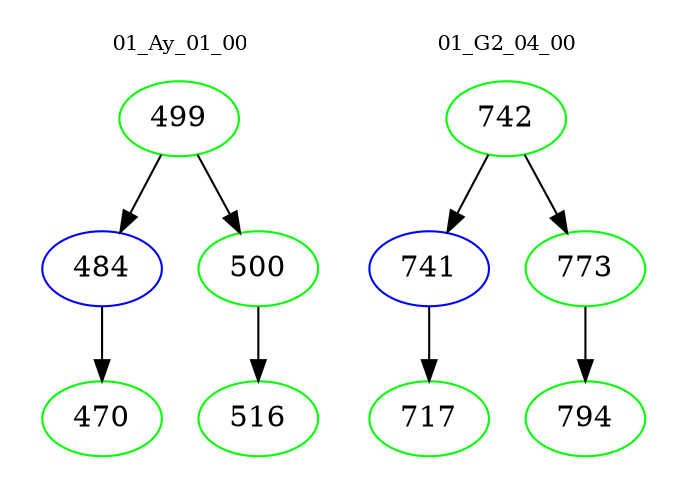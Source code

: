 digraph{
subgraph cluster_0 {
color = white
label = "01_Ay_01_00";
fontsize=10;
T0_499 [label="499", color="green"]
T0_499 -> T0_484 [color="black"]
T0_484 [label="484", color="blue"]
T0_484 -> T0_470 [color="black"]
T0_470 [label="470", color="green"]
T0_499 -> T0_500 [color="black"]
T0_500 [label="500", color="green"]
T0_500 -> T0_516 [color="black"]
T0_516 [label="516", color="green"]
}
subgraph cluster_1 {
color = white
label = "01_G2_04_00";
fontsize=10;
T1_742 [label="742", color="green"]
T1_742 -> T1_741 [color="black"]
T1_741 [label="741", color="blue"]
T1_741 -> T1_717 [color="black"]
T1_717 [label="717", color="green"]
T1_742 -> T1_773 [color="black"]
T1_773 [label="773", color="green"]
T1_773 -> T1_794 [color="black"]
T1_794 [label="794", color="green"]
}
}
